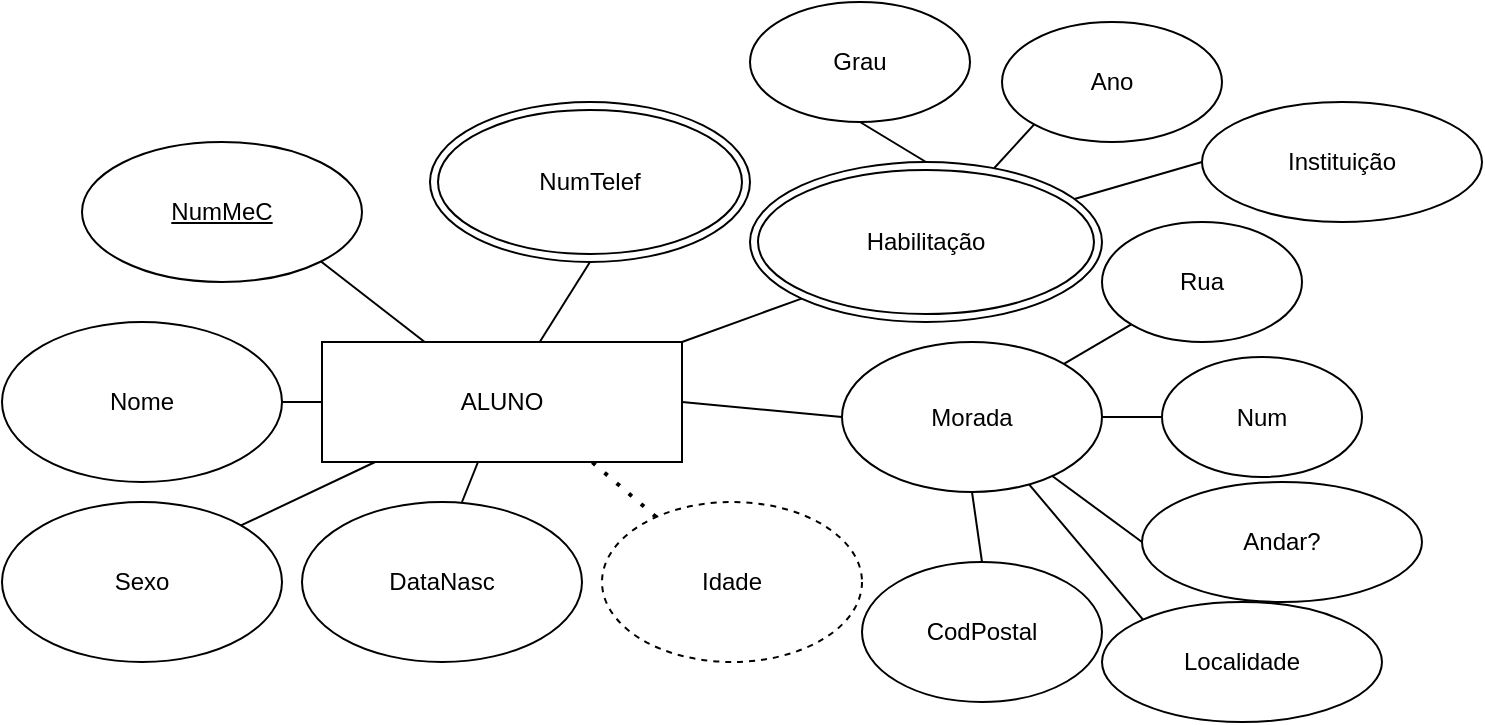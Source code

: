 <mxfile version="23.1.5" type="github">
  <diagram name="Página-1" id="E0T26WtHQmeHysrm4aXM">
    <mxGraphModel dx="913" dy="655" grid="1" gridSize="10" guides="1" tooltips="1" connect="1" arrows="1" fold="1" page="1" pageScale="1" pageWidth="827" pageHeight="1169" math="0" shadow="0">
      <root>
        <mxCell id="0" />
        <mxCell id="1" parent="0" />
        <mxCell id="qeHINJmwUieazi7X8Wh1-1" value="Grau" style="ellipse;whiteSpace=wrap;html=1;" vertex="1" parent="1">
          <mxGeometry x="414" y="80" width="110" height="60" as="geometry" />
        </mxCell>
        <mxCell id="qeHINJmwUieazi7X8Wh1-2" value="Ano" style="ellipse;whiteSpace=wrap;html=1;" vertex="1" parent="1">
          <mxGeometry x="540" y="90" width="110" height="60" as="geometry" />
        </mxCell>
        <mxCell id="qeHINJmwUieazi7X8Wh1-3" value="Instituição" style="ellipse;whiteSpace=wrap;html=1;" vertex="1" parent="1">
          <mxGeometry x="640" y="130" width="140" height="60" as="geometry" />
        </mxCell>
        <mxCell id="qeHINJmwUieazi7X8Wh1-4" value="Andar?" style="ellipse;whiteSpace=wrap;html=1;" vertex="1" parent="1">
          <mxGeometry x="610" y="320" width="140" height="60" as="geometry" />
        </mxCell>
        <mxCell id="qeHINJmwUieazi7X8Wh1-5" value="Localidade" style="ellipse;whiteSpace=wrap;html=1;" vertex="1" parent="1">
          <mxGeometry x="590" y="380" width="140" height="60" as="geometry" />
        </mxCell>
        <mxCell id="qeHINJmwUieazi7X8Wh1-6" value="Num" style="ellipse;whiteSpace=wrap;html=1;" vertex="1" parent="1">
          <mxGeometry x="620" y="257.5" width="100" height="60" as="geometry" />
        </mxCell>
        <mxCell id="qeHINJmwUieazi7X8Wh1-7" value="Rua" style="ellipse;whiteSpace=wrap;html=1;" vertex="1" parent="1">
          <mxGeometry x="590" y="190" width="100" height="60" as="geometry" />
        </mxCell>
        <mxCell id="qeHINJmwUieazi7X8Wh1-8" value="NumMeC" style="ellipse;whiteSpace=wrap;html=1;fontStyle=4" vertex="1" parent="1">
          <mxGeometry x="80" y="150" width="140" height="70" as="geometry" />
        </mxCell>
        <mxCell id="qeHINJmwUieazi7X8Wh1-9" value="Nome" style="ellipse;whiteSpace=wrap;html=1;" vertex="1" parent="1">
          <mxGeometry x="40" y="240" width="140" height="80" as="geometry" />
        </mxCell>
        <mxCell id="qeHINJmwUieazi7X8Wh1-10" value="Sexo" style="ellipse;whiteSpace=wrap;html=1;" vertex="1" parent="1">
          <mxGeometry x="40" y="330" width="140" height="80" as="geometry" />
        </mxCell>
        <mxCell id="qeHINJmwUieazi7X8Wh1-11" value="DataNasc" style="ellipse;whiteSpace=wrap;html=1;" vertex="1" parent="1">
          <mxGeometry x="190" y="330" width="140" height="80" as="geometry" />
        </mxCell>
        <mxCell id="qeHINJmwUieazi7X8Wh1-12" value="CodPostal" style="ellipse;whiteSpace=wrap;html=1;" vertex="1" parent="1">
          <mxGeometry x="470" y="360" width="120" height="70" as="geometry" />
        </mxCell>
        <mxCell id="qeHINJmwUieazi7X8Wh1-13" value="Morada" style="ellipse;whiteSpace=wrap;html=1;" vertex="1" parent="1">
          <mxGeometry x="460" y="250" width="130" height="75" as="geometry" />
        </mxCell>
        <mxCell id="qeHINJmwUieazi7X8Wh1-14" value="NumTelef" style="ellipse;shape=doubleEllipse;whiteSpace=wrap;html=1;" vertex="1" parent="1">
          <mxGeometry x="254" y="130" width="160" height="80" as="geometry" />
        </mxCell>
        <mxCell id="qeHINJmwUieazi7X8Wh1-15" value="Habilitação" style="ellipse;shape=doubleEllipse;whiteSpace=wrap;html=1;" vertex="1" parent="1">
          <mxGeometry x="414" y="160" width="176" height="80" as="geometry" />
        </mxCell>
        <mxCell id="qeHINJmwUieazi7X8Wh1-16" value="ALUNO" style="rounded=0;whiteSpace=wrap;html=1;" vertex="1" parent="1">
          <mxGeometry x="200" y="250" width="180" height="60" as="geometry" />
        </mxCell>
        <mxCell id="qeHINJmwUieazi7X8Wh1-17" value="Idade" style="ellipse;whiteSpace=wrap;html=1;dashed=1;" vertex="1" parent="1">
          <mxGeometry x="340" y="330" width="130" height="80" as="geometry" />
        </mxCell>
        <mxCell id="qeHINJmwUieazi7X8Wh1-18" value="" style="endArrow=none;dashed=1;html=1;dashPattern=1 3;strokeWidth=2;rounded=0;entryX=0.75;entryY=1;entryDx=0;entryDy=0;" edge="1" parent="1" source="qeHINJmwUieazi7X8Wh1-17" target="qeHINJmwUieazi7X8Wh1-16">
          <mxGeometry width="50" height="50" relative="1" as="geometry">
            <mxPoint x="310" y="480" as="sourcePoint" />
            <mxPoint x="360" y="430" as="targetPoint" />
          </mxGeometry>
        </mxCell>
        <mxCell id="qeHINJmwUieazi7X8Wh1-19" value="" style="endArrow=none;html=1;rounded=0;" edge="1" parent="1" target="qeHINJmwUieazi7X8Wh1-16">
          <mxGeometry width="50" height="50" relative="1" as="geometry">
            <mxPoint x="270" y="330" as="sourcePoint" />
            <mxPoint x="280" y="340" as="targetPoint" />
          </mxGeometry>
        </mxCell>
        <mxCell id="qeHINJmwUieazi7X8Wh1-20" value="" style="endArrow=none;html=1;rounded=0;exitX=1;exitY=0;exitDx=0;exitDy=0;" edge="1" parent="1" source="qeHINJmwUieazi7X8Wh1-10" target="qeHINJmwUieazi7X8Wh1-16">
          <mxGeometry width="50" height="50" relative="1" as="geometry">
            <mxPoint x="172" y="360" as="sourcePoint" />
            <mxPoint x="180" y="340" as="targetPoint" />
          </mxGeometry>
        </mxCell>
        <mxCell id="qeHINJmwUieazi7X8Wh1-21" value="" style="endArrow=none;html=1;rounded=0;" edge="1" parent="1" source="qeHINJmwUieazi7X8Wh1-9" target="qeHINJmwUieazi7X8Wh1-16">
          <mxGeometry width="50" height="50" relative="1" as="geometry">
            <mxPoint x="169" y="352" as="sourcePoint" />
            <mxPoint x="237" y="320" as="targetPoint" />
          </mxGeometry>
        </mxCell>
        <mxCell id="qeHINJmwUieazi7X8Wh1-22" value="" style="endArrow=none;html=1;rounded=0;exitX=1;exitY=1;exitDx=0;exitDy=0;" edge="1" parent="1" source="qeHINJmwUieazi7X8Wh1-8" target="qeHINJmwUieazi7X8Wh1-16">
          <mxGeometry width="50" height="50" relative="1" as="geometry">
            <mxPoint x="190" y="220" as="sourcePoint" />
            <mxPoint x="210" y="290" as="targetPoint" />
          </mxGeometry>
        </mxCell>
        <mxCell id="qeHINJmwUieazi7X8Wh1-23" value="" style="endArrow=none;html=1;rounded=0;exitX=0.5;exitY=1;exitDx=0;exitDy=0;" edge="1" parent="1" source="qeHINJmwUieazi7X8Wh1-14" target="qeHINJmwUieazi7X8Wh1-16">
          <mxGeometry width="50" height="50" relative="1" as="geometry">
            <mxPoint x="209" y="220" as="sourcePoint" />
            <mxPoint x="261" y="260" as="targetPoint" />
          </mxGeometry>
        </mxCell>
        <mxCell id="qeHINJmwUieazi7X8Wh1-24" value="" style="endArrow=none;html=1;rounded=0;exitX=0;exitY=1;exitDx=0;exitDy=0;entryX=1;entryY=0;entryDx=0;entryDy=0;" edge="1" parent="1" source="qeHINJmwUieazi7X8Wh1-15" target="qeHINJmwUieazi7X8Wh1-16">
          <mxGeometry width="50" height="50" relative="1" as="geometry">
            <mxPoint x="209" y="220" as="sourcePoint" />
            <mxPoint x="261" y="260" as="targetPoint" />
          </mxGeometry>
        </mxCell>
        <mxCell id="qeHINJmwUieazi7X8Wh1-25" value="" style="endArrow=none;html=1;rounded=0;exitX=0;exitY=0.5;exitDx=0;exitDy=0;entryX=1;entryY=0.5;entryDx=0;entryDy=0;" edge="1" parent="1" source="qeHINJmwUieazi7X8Wh1-13" target="qeHINJmwUieazi7X8Wh1-16">
          <mxGeometry width="50" height="50" relative="1" as="geometry">
            <mxPoint x="450" y="238" as="sourcePoint" />
            <mxPoint x="390" y="260" as="targetPoint" />
          </mxGeometry>
        </mxCell>
        <mxCell id="qeHINJmwUieazi7X8Wh1-26" value="" style="endArrow=none;html=1;rounded=0;exitX=0.5;exitY=1;exitDx=0;exitDy=0;entryX=0.5;entryY=0;entryDx=0;entryDy=0;" edge="1" parent="1" source="qeHINJmwUieazi7X8Wh1-13" target="qeHINJmwUieazi7X8Wh1-12">
          <mxGeometry width="50" height="50" relative="1" as="geometry">
            <mxPoint x="470" y="298" as="sourcePoint" />
            <mxPoint x="390" y="290" as="targetPoint" />
          </mxGeometry>
        </mxCell>
        <mxCell id="qeHINJmwUieazi7X8Wh1-27" value="" style="endArrow=none;html=1;rounded=0;entryX=0;entryY=0;entryDx=0;entryDy=0;" edge="1" parent="1" source="qeHINJmwUieazi7X8Wh1-13" target="qeHINJmwUieazi7X8Wh1-5">
          <mxGeometry width="50" height="50" relative="1" as="geometry">
            <mxPoint x="535" y="335" as="sourcePoint" />
            <mxPoint x="540" y="360" as="targetPoint" />
          </mxGeometry>
        </mxCell>
        <mxCell id="qeHINJmwUieazi7X8Wh1-28" value="" style="endArrow=none;html=1;rounded=0;entryX=0;entryY=0.5;entryDx=0;entryDy=0;" edge="1" parent="1" source="qeHINJmwUieazi7X8Wh1-13" target="qeHINJmwUieazi7X8Wh1-4">
          <mxGeometry width="50" height="50" relative="1" as="geometry">
            <mxPoint x="570" y="300" as="sourcePoint" />
            <mxPoint x="611" y="399" as="targetPoint" />
          </mxGeometry>
        </mxCell>
        <mxCell id="qeHINJmwUieazi7X8Wh1-29" value="" style="endArrow=none;html=1;rounded=0;entryX=0;entryY=0.5;entryDx=0;entryDy=0;exitX=1;exitY=0.5;exitDx=0;exitDy=0;" edge="1" parent="1" source="qeHINJmwUieazi7X8Wh1-13" target="qeHINJmwUieazi7X8Wh1-6">
          <mxGeometry width="50" height="50" relative="1" as="geometry">
            <mxPoint x="575" y="327" as="sourcePoint" />
            <mxPoint x="620" y="360" as="targetPoint" />
          </mxGeometry>
        </mxCell>
        <mxCell id="qeHINJmwUieazi7X8Wh1-30" value="" style="endArrow=none;html=1;rounded=0;entryX=0;entryY=1;entryDx=0;entryDy=0;exitX=1;exitY=0;exitDx=0;exitDy=0;" edge="1" parent="1" source="qeHINJmwUieazi7X8Wh1-13" target="qeHINJmwUieazi7X8Wh1-7">
          <mxGeometry width="50" height="50" relative="1" as="geometry">
            <mxPoint x="600" y="298" as="sourcePoint" />
            <mxPoint x="630" y="298" as="targetPoint" />
          </mxGeometry>
        </mxCell>
        <mxCell id="qeHINJmwUieazi7X8Wh1-31" value="" style="endArrow=none;html=1;rounded=0;entryX=0;entryY=0.5;entryDx=0;entryDy=0;" edge="1" parent="1" source="qeHINJmwUieazi7X8Wh1-15" target="qeHINJmwUieazi7X8Wh1-3">
          <mxGeometry width="50" height="50" relative="1" as="geometry">
            <mxPoint x="581" y="271" as="sourcePoint" />
            <mxPoint x="615" y="251" as="targetPoint" />
          </mxGeometry>
        </mxCell>
        <mxCell id="qeHINJmwUieazi7X8Wh1-32" value="" style="endArrow=none;html=1;rounded=0;entryX=0;entryY=1;entryDx=0;entryDy=0;" edge="1" parent="1" source="qeHINJmwUieazi7X8Wh1-15" target="qeHINJmwUieazi7X8Wh1-2">
          <mxGeometry width="50" height="50" relative="1" as="geometry">
            <mxPoint x="586" y="188" as="sourcePoint" />
            <mxPoint x="650" y="170" as="targetPoint" />
          </mxGeometry>
        </mxCell>
        <mxCell id="qeHINJmwUieazi7X8Wh1-33" value="" style="endArrow=none;html=1;rounded=0;entryX=0.5;entryY=1;entryDx=0;entryDy=0;exitX=0.5;exitY=0;exitDx=0;exitDy=0;" edge="1" parent="1" source="qeHINJmwUieazi7X8Wh1-15" target="qeHINJmwUieazi7X8Wh1-1">
          <mxGeometry width="50" height="50" relative="1" as="geometry">
            <mxPoint x="546" y="173" as="sourcePoint" />
            <mxPoint x="566" y="151" as="targetPoint" />
          </mxGeometry>
        </mxCell>
      </root>
    </mxGraphModel>
  </diagram>
</mxfile>

